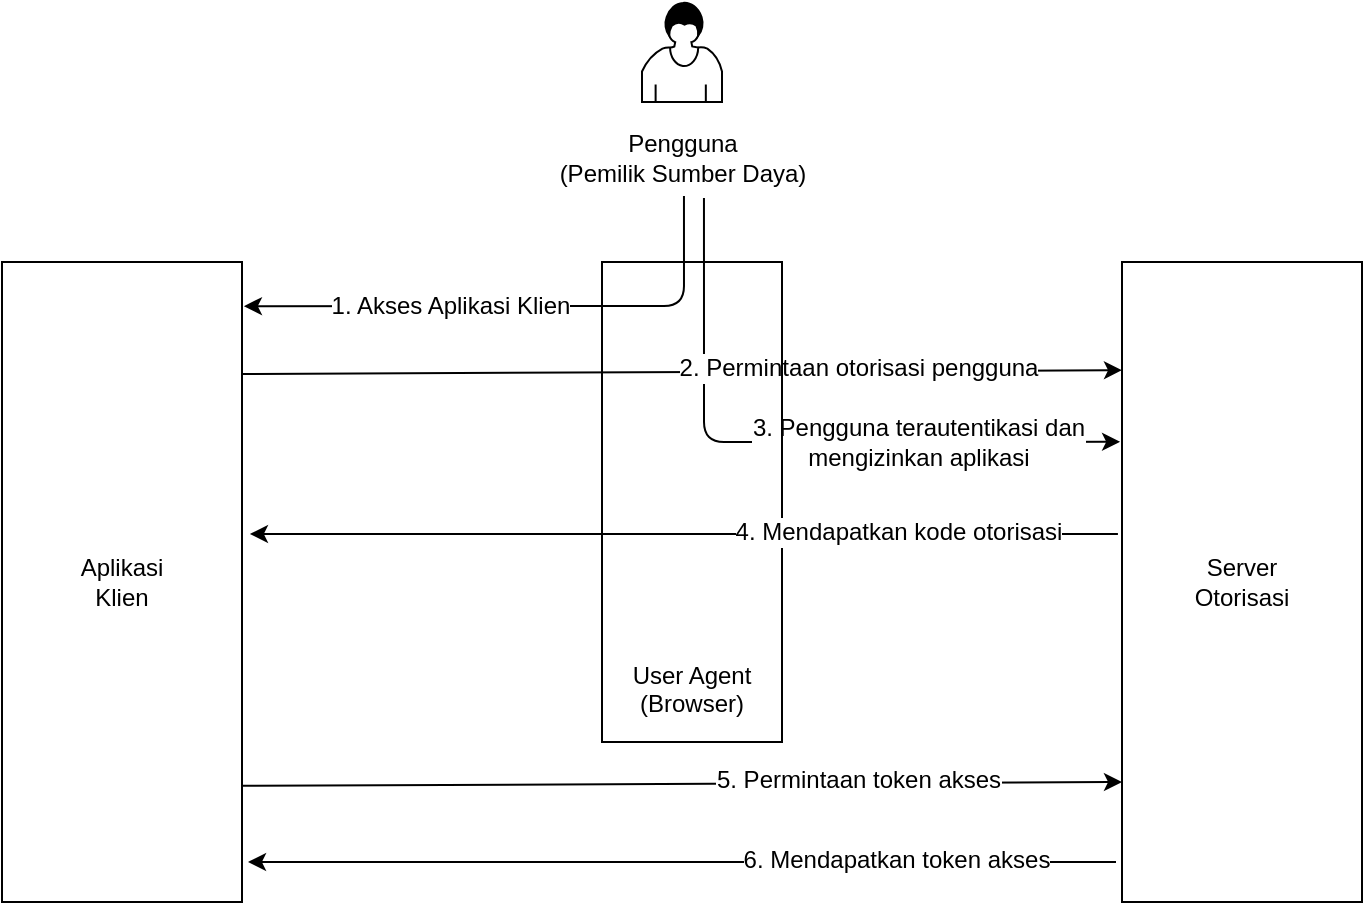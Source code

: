 <mxfile version="12.5.6" type="github">
  <diagram id="TUD4Qfy9X21RP5nRfG84" name="Page-1">
    <mxGraphModel dx="946" dy="526" grid="1" gridSize="10" guides="1" tooltips="1" connect="1" arrows="1" fold="1" page="1" pageScale="1" pageWidth="850" pageHeight="1100" math="0" shadow="0">
      <root>
        <mxCell id="0"/>
        <mxCell id="1" parent="0"/>
        <mxCell id="g1Oo1TAKyDqfNUe1gLmf-1" value="" style="shape=mxgraph.bpmn.user_task;html=1;outlineConnect=0;" vertex="1" parent="1">
          <mxGeometry x="400" y="110" width="40" height="50" as="geometry"/>
        </mxCell>
        <mxCell id="g1Oo1TAKyDqfNUe1gLmf-2" value="Pengguna&lt;br&gt;(Pemilik Sumber Daya)" style="text;html=1;align=center;verticalAlign=middle;resizable=0;points=[];autosize=1;" vertex="1" parent="1">
          <mxGeometry x="350" y="173" width="140" height="30" as="geometry"/>
        </mxCell>
        <mxCell id="g1Oo1TAKyDqfNUe1gLmf-4" value="Aplikasi&lt;br&gt;Klien" style="rounded=0;whiteSpace=wrap;html=1;" vertex="1" parent="1">
          <mxGeometry x="80" y="240" width="120" height="320" as="geometry"/>
        </mxCell>
        <mxCell id="g1Oo1TAKyDqfNUe1gLmf-5" value="Server&lt;br&gt;Otorisasi" style="rounded=0;whiteSpace=wrap;html=1;" vertex="1" parent="1">
          <mxGeometry x="640" y="240" width="120" height="320" as="geometry"/>
        </mxCell>
        <mxCell id="g1Oo1TAKyDqfNUe1gLmf-7" value="" style="endArrow=classic;html=1;exitX=0.507;exitY=1.133;exitDx=0;exitDy=0;exitPerimeter=0;entryX=1.008;entryY=0.069;entryDx=0;entryDy=0;entryPerimeter=0;" edge="1" parent="1" source="g1Oo1TAKyDqfNUe1gLmf-2" target="g1Oo1TAKyDqfNUe1gLmf-4">
          <mxGeometry width="50" height="50" relative="1" as="geometry">
            <mxPoint x="120" y="630" as="sourcePoint"/>
            <mxPoint x="170" y="580" as="targetPoint"/>
            <Array as="points">
              <mxPoint x="421" y="262"/>
            </Array>
          </mxGeometry>
        </mxCell>
        <mxCell id="g1Oo1TAKyDqfNUe1gLmf-10" value="1. Akses Aplikasi Klien" style="text;html=1;align=center;verticalAlign=middle;resizable=0;points=[];labelBackgroundColor=#ffffff;" vertex="1" connectable="0" parent="g1Oo1TAKyDqfNUe1gLmf-7">
          <mxGeometry x="0.251" relative="1" as="geometry">
            <mxPoint as="offset"/>
          </mxGeometry>
        </mxCell>
        <mxCell id="g1Oo1TAKyDqfNUe1gLmf-11" value="" style="endArrow=classic;html=1;exitX=0.507;exitY=1.133;exitDx=0;exitDy=0;exitPerimeter=0;entryX=-0.008;entryY=0.281;entryDx=0;entryDy=0;entryPerimeter=0;" edge="1" parent="1" target="g1Oo1TAKyDqfNUe1gLmf-5">
          <mxGeometry width="50" height="50" relative="1" as="geometry">
            <mxPoint x="430.98" y="207.99" as="sourcePoint"/>
            <mxPoint x="580" y="270" as="targetPoint"/>
            <Array as="points">
              <mxPoint x="431" y="330"/>
            </Array>
          </mxGeometry>
        </mxCell>
        <mxCell id="g1Oo1TAKyDqfNUe1gLmf-12" value="3. Pengguna terautentikasi dan&lt;br&gt;mengizinkan aplikasi" style="text;html=1;align=center;verticalAlign=middle;resizable=0;points=[];labelBackgroundColor=#ffffff;" vertex="1" connectable="0" parent="g1Oo1TAKyDqfNUe1gLmf-11">
          <mxGeometry x="0.251" relative="1" as="geometry">
            <mxPoint x="22" as="offset"/>
          </mxGeometry>
        </mxCell>
        <mxCell id="g1Oo1TAKyDqfNUe1gLmf-13" value="" style="endArrow=classic;html=1;entryX=0;entryY=0.169;entryDx=0;entryDy=0;entryPerimeter=0;exitX=1;exitY=0.175;exitDx=0;exitDy=0;exitPerimeter=0;" edge="1" parent="1" source="g1Oo1TAKyDqfNUe1gLmf-4" target="g1Oo1TAKyDqfNUe1gLmf-5">
          <mxGeometry width="50" height="50" relative="1" as="geometry">
            <mxPoint x="240.96" y="293.88" as="sourcePoint"/>
            <mxPoint x="596.04" y="293.88" as="targetPoint"/>
          </mxGeometry>
        </mxCell>
        <mxCell id="g1Oo1TAKyDqfNUe1gLmf-14" value="2. Permintaan otorisasi pengguna" style="text;html=1;align=center;verticalAlign=middle;resizable=0;points=[];labelBackgroundColor=#ffffff;" vertex="1" connectable="0" parent="g1Oo1TAKyDqfNUe1gLmf-13">
          <mxGeometry x="0.436" y="2" relative="1" as="geometry">
            <mxPoint x="-8" as="offset"/>
          </mxGeometry>
        </mxCell>
        <mxCell id="g1Oo1TAKyDqfNUe1gLmf-6" value="&lt;br&gt;&lt;br&gt;&lt;br&gt;&lt;br&gt;&lt;br&gt;&lt;br&gt;&lt;br&gt;&lt;br&gt;&lt;br&gt;&lt;br&gt;&lt;br&gt;&lt;br&gt;&lt;br&gt;User Agent&lt;br&gt;(Browser)" style="rounded=0;whiteSpace=wrap;html=1;labelPosition=center;verticalLabelPosition=middle;align=center;verticalAlign=middle;labelBackgroundColor=none;fillColor=none;" vertex="1" parent="1">
          <mxGeometry x="380" y="240" width="90" height="240" as="geometry"/>
        </mxCell>
        <mxCell id="g1Oo1TAKyDqfNUe1gLmf-15" value="" style="endArrow=classic;html=1;exitX=-0.017;exitY=0.425;exitDx=0;exitDy=0;exitPerimeter=0;entryX=1.033;entryY=0.425;entryDx=0;entryDy=0;entryPerimeter=0;" edge="1" parent="1" source="g1Oo1TAKyDqfNUe1gLmf-5" target="g1Oo1TAKyDqfNUe1gLmf-4">
          <mxGeometry width="50" height="50" relative="1" as="geometry">
            <mxPoint x="80" y="630" as="sourcePoint"/>
            <mxPoint x="130" y="580" as="targetPoint"/>
          </mxGeometry>
        </mxCell>
        <mxCell id="g1Oo1TAKyDqfNUe1gLmf-16" value="4. Mendapatkan kode otorisasi" style="text;html=1;align=center;verticalAlign=middle;resizable=0;points=[];labelBackgroundColor=#ffffff;" vertex="1" connectable="0" parent="g1Oo1TAKyDqfNUe1gLmf-15">
          <mxGeometry x="-0.493" y="-1" relative="1" as="geometry">
            <mxPoint as="offset"/>
          </mxGeometry>
        </mxCell>
        <mxCell id="g1Oo1TAKyDqfNUe1gLmf-17" value="" style="endArrow=classic;html=1;entryX=0;entryY=0.169;entryDx=0;entryDy=0;entryPerimeter=0;exitX=1;exitY=0.175;exitDx=0;exitDy=0;exitPerimeter=0;" edge="1" parent="1">
          <mxGeometry width="50" height="50" relative="1" as="geometry">
            <mxPoint x="200" y="501.92" as="sourcePoint"/>
            <mxPoint x="640" y="500" as="targetPoint"/>
          </mxGeometry>
        </mxCell>
        <mxCell id="g1Oo1TAKyDqfNUe1gLmf-18" value="5. Permintaan token akses" style="text;html=1;align=center;verticalAlign=middle;resizable=0;points=[];labelBackgroundColor=#ffffff;" vertex="1" connectable="0" parent="g1Oo1TAKyDqfNUe1gLmf-17">
          <mxGeometry x="0.436" y="2" relative="1" as="geometry">
            <mxPoint x="-8" as="offset"/>
          </mxGeometry>
        </mxCell>
        <mxCell id="g1Oo1TAKyDqfNUe1gLmf-19" value="" style="endArrow=classic;html=1;exitX=-0.017;exitY=0.425;exitDx=0;exitDy=0;exitPerimeter=0;entryX=1.033;entryY=0.425;entryDx=0;entryDy=0;entryPerimeter=0;" edge="1" parent="1">
          <mxGeometry width="50" height="50" relative="1" as="geometry">
            <mxPoint x="637" y="540" as="sourcePoint"/>
            <mxPoint x="203.0" y="540" as="targetPoint"/>
          </mxGeometry>
        </mxCell>
        <mxCell id="g1Oo1TAKyDqfNUe1gLmf-20" value="6. Mendapatkan token akses" style="text;html=1;align=center;verticalAlign=middle;resizable=0;points=[];labelBackgroundColor=#ffffff;" vertex="1" connectable="0" parent="g1Oo1TAKyDqfNUe1gLmf-19">
          <mxGeometry x="-0.493" y="-1" relative="1" as="geometry">
            <mxPoint as="offset"/>
          </mxGeometry>
        </mxCell>
      </root>
    </mxGraphModel>
  </diagram>
</mxfile>
